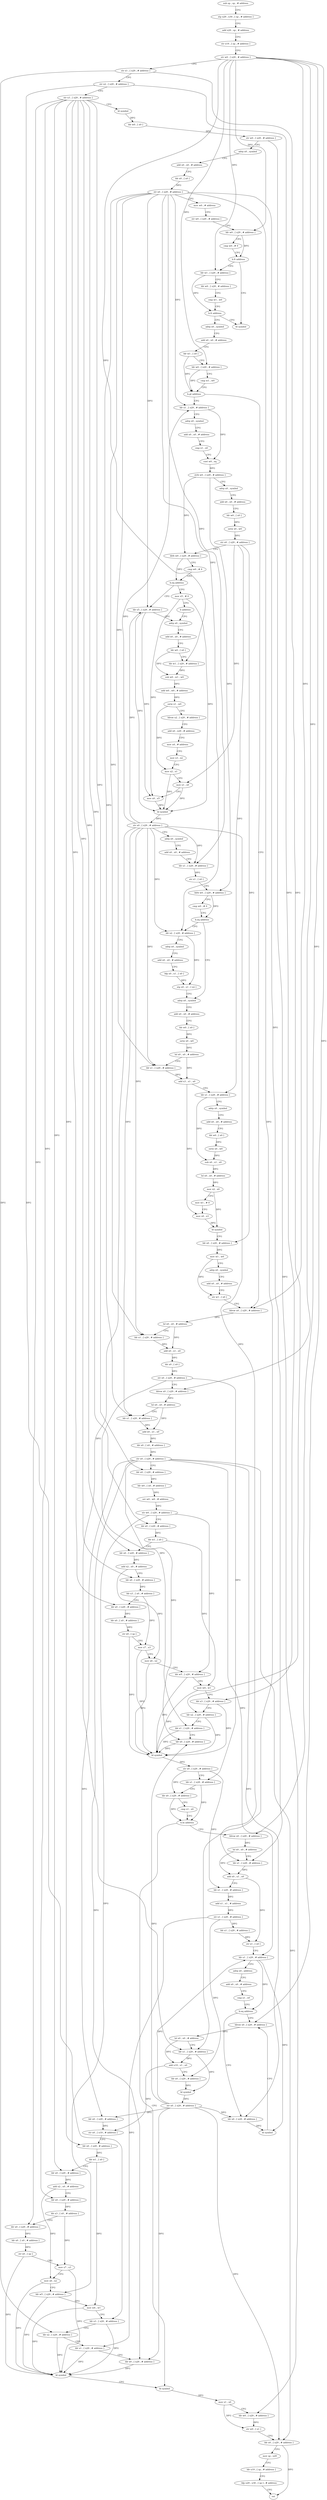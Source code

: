 digraph "func" {
"289704" [label = "sub sp , sp , # address" ]
"289708" [label = "stp x29 , x30 , [ sp , # address ]" ]
"289712" [label = "add x29 , sp , # address" ]
"289716" [label = "str x19 , [ sp , # address ]" ]
"289720" [label = "str w0 , [ x29 , # address ]" ]
"289724" [label = "str x1 , [ x29 , # address ]" ]
"289728" [label = "str x2 , [ x29 , # address ]" ]
"289732" [label = "str x3 , [ x29 , # address ]" ]
"289736" [label = "bl symbol" ]
"289740" [label = "ldr w0 , [ x0 ]" ]
"289744" [label = "str w0 , [ x29 , # address ]" ]
"289748" [label = "adrp x0 , symbol" ]
"289752" [label = "add x0 , x0 , # address" ]
"289756" [label = "ldr x0 , [ x0 ]" ]
"289760" [label = "str x0 , [ x29 , # address ]" ]
"289764" [label = "mov w0 , # address" ]
"289768" [label = "str w0 , [ x29 , # address ]" ]
"289772" [label = "ldr w0 , [ x29 , # address ]" ]
"289776" [label = "cmp w0 , # 0" ]
"289780" [label = "b.lt address" ]
"289800" [label = "bl symbol" ]
"289784" [label = "ldr w1 , [ x29 , # address ]" ]
"289788" [label = "ldr w0 , [ x29 , # address ]" ]
"289792" [label = "cmp w1 , w0" ]
"289796" [label = "b.lt address" ]
"289804" [label = "adrp x0 , symbol" ]
"289808" [label = "add x0 , x0 , # address" ]
"289812" [label = "ldr w1 , [ x0 ]" ]
"289816" [label = "ldr w0 , [ x29 , # address ]" ]
"289820" [label = "cmp w1 , w0" ]
"289824" [label = "b.gt address" ]
"290100" [label = "ldrsw x0 , [ x29 , # address ]" ]
"289828" [label = "ldr x1 , [ x29 , # address ]" ]
"290104" [label = "lsl x0 , x0 , # address" ]
"290108" [label = "ldr x1 , [ x29 , # address ]" ]
"290112" [label = "add x0 , x1 , x0" ]
"290116" [label = "ldr x0 , [ x0 ]" ]
"290120" [label = "str x0 , [ x29 , # address ]" ]
"290124" [label = "ldrsw x0 , [ x29 , # address ]" ]
"290128" [label = "lsl x0 , x0 , # address" ]
"290132" [label = "ldr x1 , [ x29 , # address ]" ]
"290136" [label = "add x0 , x1 , x0" ]
"290140" [label = "ldr x0 , [ x0 , # address ]" ]
"290144" [label = "str x0 , [ x29 , # address ]" ]
"290148" [label = "ldr x0 , [ x29 , # address ]" ]
"290152" [label = "ldr w0 , [ x0 , # address ]" ]
"290156" [label = "orr w0 , w0 , # address" ]
"290160" [label = "str w0 , [ x29 , # address ]" ]
"290164" [label = "ldr x0 , [ x29 , # address ]" ]
"290168" [label = "ldr w1 , [ x0 ]" ]
"290172" [label = "ldr x0 , [ x29 , # address ]" ]
"290176" [label = "add x2 , x0 , # address" ]
"290180" [label = "ldr x0 , [ x29 , # address ]" ]
"290184" [label = "ldr x3 , [ x0 , # address ]" ]
"290188" [label = "ldr x0 , [ x29 , # address ]" ]
"290192" [label = "ldr x0 , [ x0 , # address ]" ]
"290196" [label = "str x0 , [ sp ]" ]
"290200" [label = "mov x7 , x3" ]
"290204" [label = "mov x6 , x2" ]
"290208" [label = "ldr w5 , [ x29 , # address ]" ]
"290212" [label = "mov w4 , w1" ]
"290216" [label = "ldr x3 , [ x29 , # address ]" ]
"290220" [label = "ldr x2 , [ x29 , # address ]" ]
"290224" [label = "ldr x1 , [ x29 , # address ]" ]
"290228" [label = "ldr x0 , [ x29 , # address ]" ]
"290232" [label = "bl symbol" ]
"290236" [label = "str x0 , [ x29 , # address ]" ]
"290240" [label = "ldr x1 , [ x29 , # address ]" ]
"290244" [label = "ldr x0 , [ x29 , # address ]" ]
"290248" [label = "cmp x1 , x0" ]
"290252" [label = "b.hi address" ]
"290428" [label = "bl symbol" ]
"290256" [label = "ldrsw x0 , [ x29 , # address ]" ]
"289832" [label = "adrp x0 , symbol" ]
"289836" [label = "add x0 , x0 , # address" ]
"289840" [label = "cmp x1 , x0" ]
"289844" [label = "cset w0 , eq" ]
"289848" [label = "strb w0 , [ x29 , # address ]" ]
"289852" [label = "adrp x0 , symbol" ]
"289856" [label = "add x0 , x0 , # address" ]
"289860" [label = "ldr w0 , [ x0 ]" ]
"289864" [label = "sxtw x0 , w0" ]
"289868" [label = "str x0 , [ x29 , # address ]" ]
"289872" [label = "ldrb w0 , [ x29 , # address ]" ]
"289876" [label = "cmp w0 , # 0" ]
"289880" [label = "b.eq address" ]
"289892" [label = "ldr x5 , [ x29 , # address ]" ]
"289884" [label = "mov x5 , # 0" ]
"290432" [label = "mov x1 , x0" ]
"290436" [label = "ldr w0 , [ x29 , # address ]" ]
"290440" [label = "str w0 , [ x1 ]" ]
"290444" [label = "ldr x0 , [ x29 , # address ]" ]
"290448" [label = "mov sp , x29" ]
"290452" [label = "ldr x19 , [ sp , # address ]" ]
"290456" [label = "ldp x29 , x30 , [ sp ] , # address" ]
"290460" [label = "ret" ]
"290260" [label = "lsl x0 , x0 , # address" ]
"290264" [label = "ldr x1 , [ x29 , # address ]" ]
"290268" [label = "add x0 , x1 , x0" ]
"290272" [label = "ldr x1 , [ x29 , # address ]" ]
"290276" [label = "add x1 , x1 , # address" ]
"290280" [label = "str x1 , [ x29 , # address ]" ]
"290284" [label = "ldr x1 , [ x29 , # address ]" ]
"290288" [label = "str x1 , [ x0 ]" ]
"290292" [label = "ldr x1 , [ x29 , # address ]" ]
"290296" [label = "adrp x0 , address" ]
"290300" [label = "add x0 , x0 , # address" ]
"290304" [label = "cmp x1 , x0" ]
"290308" [label = "b.eq address" ]
"290320" [label = "ldrsw x0 , [ x29 , # address ]" ]
"290312" [label = "ldr x0 , [ x29 , # address ]" ]
"289896" [label = "adrp x0 , symbol" ]
"289888" [label = "b address" ]
"290324" [label = "lsl x0 , x0 , # address" ]
"290328" [label = "ldr x1 , [ x29 , # address ]" ]
"290332" [label = "add x19 , x1 , x0" ]
"290336" [label = "ldr x0 , [ x29 , # address ]" ]
"290340" [label = "bl symbol" ]
"290344" [label = "str x0 , [ x29 , # address ]" ]
"290348" [label = "ldr x0 , [ x29 , # address ]" ]
"290352" [label = "str x0 , [ x19 , # address ]" ]
"290356" [label = "ldr x0 , [ x29 , # address ]" ]
"290360" [label = "ldr w1 , [ x0 ]" ]
"290364" [label = "ldr x0 , [ x29 , # address ]" ]
"290368" [label = "add x2 , x0 , # address" ]
"290372" [label = "ldr x0 , [ x29 , # address ]" ]
"290376" [label = "ldr x3 , [ x0 , # address ]" ]
"290380" [label = "ldr x0 , [ x29 , # address ]" ]
"290384" [label = "ldr x0 , [ x0 , # address ]" ]
"290388" [label = "str x0 , [ sp ]" ]
"290392" [label = "mov x7 , x3" ]
"290396" [label = "mov x6 , x2" ]
"290400" [label = "ldr w5 , [ x29 , # address ]" ]
"290404" [label = "mov w4 , w1" ]
"290408" [label = "ldr x3 , [ x29 , # address ]" ]
"290412" [label = "ldr x2 , [ x29 , # address ]" ]
"290416" [label = "ldr x1 , [ x29 , # address ]" ]
"290420" [label = "ldr x0 , [ x29 , # address ]" ]
"290424" [label = "bl symbol" ]
"290316" [label = "bl symbol" ]
"290008" [label = "adrp x0 , symbol" ]
"290012" [label = "add x0 , x0 , # address" ]
"290016" [label = "ldr w0 , [ x0 ]" ]
"290020" [label = "sxtw x0 , w0" ]
"290024" [label = "lsl x0 , x0 , # address" ]
"290028" [label = "ldr x1 , [ x29 , # address ]" ]
"290032" [label = "add x3 , x1 , x0" ]
"290036" [label = "ldr x1 , [ x29 , # address ]" ]
"290040" [label = "adrp x0 , symbol" ]
"290044" [label = "add x0 , x0 , # address" ]
"290048" [label = "ldr w0 , [ x0 ]" ]
"290052" [label = "sxtw x0 , w0" ]
"290056" [label = "sub x0 , x1 , x0" ]
"290060" [label = "lsl x0 , x0 , # address" ]
"290064" [label = "mov x2 , x0" ]
"290068" [label = "mov w1 , # 0" ]
"290072" [label = "mov x0 , x3" ]
"290076" [label = "bl symbol" ]
"290080" [label = "ldr x0 , [ x29 , # address ]" ]
"290084" [label = "mov w1 , w0" ]
"290088" [label = "adrp x0 , symbol" ]
"290092" [label = "add x0 , x0 , # address" ]
"290096" [label = "str w1 , [ x0 ]" ]
"289988" [label = "ldr x2 , [ x29 , # address ]" ]
"289992" [label = "adrp x0 , symbol" ]
"289996" [label = "add x0 , x0 , # address" ]
"290000" [label = "ldp x0 , x1 , [ x0 ]" ]
"290004" [label = "stp x0 , x1 , [ x2 ]" ]
"289900" [label = "add x0 , x0 , # address" ]
"289904" [label = "ldr w0 , [ x0 ]" ]
"289908" [label = "ldr w1 , [ x29 , # address ]" ]
"289912" [label = "sub w0 , w1 , w0" ]
"289916" [label = "add w0 , w0 , # address" ]
"289920" [label = "sxtw x1 , w0" ]
"289924" [label = "ldrsw x2 , [ x29 , # address ]" ]
"289928" [label = "add x0 , x29 , # address" ]
"289932" [label = "mov x4 , # address" ]
"289936" [label = "mov x3 , x2" ]
"289940" [label = "mov x2 , x1" ]
"289944" [label = "mov x1 , x0" ]
"289948" [label = "mov x0 , x5" ]
"289952" [label = "bl symbol" ]
"289956" [label = "str x0 , [ x29 , # address ]" ]
"289960" [label = "adrp x0 , symbol" ]
"289964" [label = "add x0 , x0 , # address" ]
"289968" [label = "ldr x1 , [ x29 , # address ]" ]
"289972" [label = "str x1 , [ x0 ]" ]
"289976" [label = "ldrb w0 , [ x29 , # address ]" ]
"289980" [label = "cmp w0 , # 0" ]
"289984" [label = "b.eq address" ]
"289704" -> "289708" [ label = "CFG" ]
"289708" -> "289712" [ label = "CFG" ]
"289712" -> "289716" [ label = "CFG" ]
"289716" -> "289720" [ label = "CFG" ]
"289720" -> "289724" [ label = "CFG" ]
"289720" -> "289772" [ label = "DFG" ]
"289720" -> "289784" [ label = "DFG" ]
"289720" -> "289816" [ label = "DFG" ]
"289720" -> "290100" [ label = "DFG" ]
"289720" -> "290124" [ label = "DFG" ]
"289720" -> "290256" [ label = "DFG" ]
"289720" -> "290320" [ label = "DFG" ]
"289720" -> "289908" [ label = "DFG" ]
"289724" -> "289728" [ label = "CFG" ]
"289724" -> "290220" [ label = "DFG" ]
"289724" -> "290412" [ label = "DFG" ]
"289728" -> "289732" [ label = "CFG" ]
"289728" -> "290216" [ label = "DFG" ]
"289728" -> "290408" [ label = "DFG" ]
"289732" -> "289736" [ label = "CFG" ]
"289732" -> "290148" [ label = "DFG" ]
"289732" -> "290164" [ label = "DFG" ]
"289732" -> "290172" [ label = "DFG" ]
"289732" -> "290180" [ label = "DFG" ]
"289732" -> "290188" [ label = "DFG" ]
"289732" -> "290356" [ label = "DFG" ]
"289732" -> "290364" [ label = "DFG" ]
"289732" -> "290372" [ label = "DFG" ]
"289732" -> "290380" [ label = "DFG" ]
"289736" -> "289740" [ label = "DFG" ]
"289740" -> "289744" [ label = "DFG" ]
"289744" -> "289748" [ label = "CFG" ]
"289744" -> "290436" [ label = "DFG" ]
"289748" -> "289752" [ label = "CFG" ]
"289752" -> "289756" [ label = "CFG" ]
"289756" -> "289760" [ label = "DFG" ]
"289760" -> "289764" [ label = "CFG" ]
"289760" -> "290108" [ label = "DFG" ]
"289760" -> "290132" [ label = "DFG" ]
"289760" -> "289828" [ label = "DFG" ]
"289760" -> "290264" [ label = "DFG" ]
"289760" -> "290328" [ label = "DFG" ]
"289760" -> "289892" [ label = "DFG" ]
"289760" -> "289968" [ label = "DFG" ]
"289760" -> "290028" [ label = "DFG" ]
"289760" -> "289988" [ label = "DFG" ]
"289764" -> "289768" [ label = "CFG" ]
"289768" -> "289772" [ label = "CFG" ]
"289772" -> "289776" [ label = "CFG" ]
"289772" -> "289780" [ label = "DFG" ]
"289776" -> "289780" [ label = "CFG" ]
"289780" -> "289800" [ label = "CFG" ]
"289780" -> "289784" [ label = "CFG" ]
"289784" -> "289788" [ label = "CFG" ]
"289784" -> "289796" [ label = "DFG" ]
"289788" -> "289792" [ label = "CFG" ]
"289792" -> "289796" [ label = "CFG" ]
"289796" -> "289804" [ label = "CFG" ]
"289796" -> "289800" [ label = "CFG" ]
"289804" -> "289808" [ label = "CFG" ]
"289808" -> "289812" [ label = "CFG" ]
"289812" -> "289816" [ label = "CFG" ]
"289812" -> "289824" [ label = "DFG" ]
"289816" -> "289820" [ label = "CFG" ]
"289816" -> "289824" [ label = "DFG" ]
"289820" -> "289824" [ label = "CFG" ]
"289824" -> "290100" [ label = "CFG" ]
"289824" -> "289828" [ label = "CFG" ]
"290100" -> "290104" [ label = "DFG" ]
"289828" -> "289832" [ label = "CFG" ]
"289828" -> "289844" [ label = "DFG" ]
"290104" -> "290108" [ label = "CFG" ]
"290104" -> "290112" [ label = "DFG" ]
"290108" -> "290112" [ label = "DFG" ]
"290112" -> "290116" [ label = "DFG" ]
"290116" -> "290120" [ label = "DFG" ]
"290120" -> "290124" [ label = "CFG" ]
"290120" -> "290224" [ label = "DFG" ]
"290120" -> "290240" [ label = "DFG" ]
"290124" -> "290128" [ label = "DFG" ]
"290128" -> "290132" [ label = "CFG" ]
"290128" -> "290136" [ label = "DFG" ]
"290132" -> "290136" [ label = "DFG" ]
"290136" -> "290140" [ label = "DFG" ]
"290140" -> "290144" [ label = "DFG" ]
"290144" -> "290148" [ label = "CFG" ]
"290144" -> "290228" [ label = "DFG" ]
"290144" -> "290444" [ label = "DFG" ]
"290144" -> "290292" [ label = "DFG" ]
"290144" -> "290348" [ label = "DFG" ]
"290144" -> "290420" [ label = "DFG" ]
"290144" -> "290312" [ label = "DFG" ]
"290148" -> "290152" [ label = "DFG" ]
"290152" -> "290156" [ label = "DFG" ]
"290156" -> "290160" [ label = "DFG" ]
"290160" -> "290164" [ label = "CFG" ]
"290160" -> "290208" [ label = "DFG" ]
"290160" -> "290400" [ label = "DFG" ]
"290164" -> "290168" [ label = "DFG" ]
"290168" -> "290172" [ label = "CFG" ]
"290168" -> "290212" [ label = "DFG" ]
"290172" -> "290176" [ label = "DFG" ]
"290176" -> "290180" [ label = "CFG" ]
"290176" -> "290204" [ label = "DFG" ]
"290180" -> "290184" [ label = "DFG" ]
"290184" -> "290188" [ label = "CFG" ]
"290184" -> "290200" [ label = "DFG" ]
"290188" -> "290192" [ label = "DFG" ]
"290192" -> "290196" [ label = "DFG" ]
"290196" -> "290200" [ label = "CFG" ]
"290196" -> "290232" [ label = "DFG" ]
"290200" -> "290204" [ label = "CFG" ]
"290200" -> "290232" [ label = "DFG" ]
"290204" -> "290208" [ label = "CFG" ]
"290204" -> "290232" [ label = "DFG" ]
"290208" -> "290212" [ label = "CFG" ]
"290208" -> "290232" [ label = "DFG" ]
"290212" -> "290216" [ label = "CFG" ]
"290212" -> "290232" [ label = "DFG" ]
"290216" -> "290220" [ label = "CFG" ]
"290216" -> "290232" [ label = "DFG" ]
"290220" -> "290224" [ label = "CFG" ]
"290220" -> "290232" [ label = "DFG" ]
"290224" -> "290228" [ label = "CFG" ]
"290224" -> "290232" [ label = "DFG" ]
"290228" -> "290232" [ label = "DFG" ]
"290232" -> "290236" [ label = "DFG" ]
"290236" -> "290240" [ label = "CFG" ]
"290236" -> "290244" [ label = "DFG" ]
"290236" -> "290272" [ label = "DFG" ]
"290240" -> "290244" [ label = "CFG" ]
"290240" -> "290252" [ label = "DFG" ]
"290244" -> "290248" [ label = "CFG" ]
"290244" -> "290252" [ label = "DFG" ]
"290248" -> "290252" [ label = "CFG" ]
"290252" -> "290428" [ label = "CFG" ]
"290252" -> "290256" [ label = "CFG" ]
"290428" -> "290432" [ label = "DFG" ]
"290256" -> "290260" [ label = "DFG" ]
"289832" -> "289836" [ label = "CFG" ]
"289836" -> "289840" [ label = "CFG" ]
"289840" -> "289844" [ label = "CFG" ]
"289844" -> "289848" [ label = "DFG" ]
"289848" -> "289852" [ label = "CFG" ]
"289848" -> "289872" [ label = "DFG" ]
"289848" -> "289976" [ label = "DFG" ]
"289852" -> "289856" [ label = "CFG" ]
"289856" -> "289860" [ label = "CFG" ]
"289860" -> "289864" [ label = "DFG" ]
"289864" -> "289868" [ label = "DFG" ]
"289868" -> "289872" [ label = "CFG" ]
"289868" -> "290036" [ label = "DFG" ]
"289868" -> "290080" [ label = "DFG" ]
"289868" -> "289944" [ label = "DFG" ]
"289872" -> "289876" [ label = "CFG" ]
"289872" -> "289880" [ label = "DFG" ]
"289876" -> "289880" [ label = "CFG" ]
"289880" -> "289892" [ label = "CFG" ]
"289880" -> "289884" [ label = "CFG" ]
"289892" -> "289896" [ label = "CFG" ]
"289892" -> "289948" [ label = "DFG" ]
"289892" -> "289952" [ label = "DFG" ]
"289884" -> "289888" [ label = "CFG" ]
"289884" -> "289948" [ label = "DFG" ]
"289884" -> "289952" [ label = "DFG" ]
"290432" -> "290436" [ label = "CFG" ]
"290432" -> "290440" [ label = "DFG" ]
"290436" -> "290440" [ label = "DFG" ]
"290440" -> "290444" [ label = "CFG" ]
"290444" -> "290448" [ label = "CFG" ]
"290444" -> "290460" [ label = "DFG" ]
"290448" -> "290452" [ label = "CFG" ]
"290452" -> "290456" [ label = "CFG" ]
"290456" -> "290460" [ label = "CFG" ]
"290260" -> "290264" [ label = "CFG" ]
"290260" -> "290268" [ label = "DFG" ]
"290264" -> "290268" [ label = "DFG" ]
"290268" -> "290272" [ label = "CFG" ]
"290268" -> "290288" [ label = "DFG" ]
"290272" -> "290276" [ label = "DFG" ]
"290276" -> "290280" [ label = "DFG" ]
"290280" -> "290284" [ label = "DFG" ]
"290280" -> "290336" [ label = "DFG" ]
"290280" -> "290416" [ label = "DFG" ]
"290284" -> "290288" [ label = "DFG" ]
"290288" -> "290292" [ label = "CFG" ]
"290292" -> "290296" [ label = "CFG" ]
"290292" -> "290308" [ label = "DFG" ]
"290292" -> "290316" [ label = "DFG" ]
"290296" -> "290300" [ label = "CFG" ]
"290300" -> "290304" [ label = "CFG" ]
"290304" -> "290308" [ label = "CFG" ]
"290308" -> "290320" [ label = "CFG" ]
"290308" -> "290312" [ label = "CFG" ]
"290320" -> "290324" [ label = "DFG" ]
"290312" -> "290316" [ label = "DFG" ]
"289896" -> "289900" [ label = "CFG" ]
"289888" -> "289896" [ label = "CFG" ]
"290324" -> "290328" [ label = "CFG" ]
"290324" -> "290332" [ label = "DFG" ]
"290328" -> "290332" [ label = "DFG" ]
"290328" -> "290340" [ label = "DFG" ]
"290332" -> "290336" [ label = "CFG" ]
"290332" -> "290352" [ label = "DFG" ]
"290336" -> "290340" [ label = "DFG" ]
"290340" -> "290344" [ label = "DFG" ]
"290344" -> "290348" [ label = "DFG" ]
"290344" -> "290228" [ label = "DFG" ]
"290344" -> "290444" [ label = "DFG" ]
"290344" -> "290292" [ label = "DFG" ]
"290344" -> "290420" [ label = "DFG" ]
"290344" -> "290312" [ label = "DFG" ]
"290348" -> "290352" [ label = "DFG" ]
"290352" -> "290356" [ label = "CFG" ]
"290356" -> "290360" [ label = "DFG" ]
"290360" -> "290364" [ label = "CFG" ]
"290360" -> "290404" [ label = "DFG" ]
"290364" -> "290368" [ label = "DFG" ]
"290368" -> "290372" [ label = "CFG" ]
"290368" -> "290396" [ label = "DFG" ]
"290372" -> "290376" [ label = "DFG" ]
"290376" -> "290380" [ label = "CFG" ]
"290376" -> "290392" [ label = "DFG" ]
"290380" -> "290384" [ label = "DFG" ]
"290384" -> "290388" [ label = "DFG" ]
"290388" -> "290392" [ label = "CFG" ]
"290388" -> "290424" [ label = "DFG" ]
"290392" -> "290396" [ label = "CFG" ]
"290392" -> "290424" [ label = "DFG" ]
"290396" -> "290400" [ label = "CFG" ]
"290396" -> "290424" [ label = "DFG" ]
"290400" -> "290404" [ label = "CFG" ]
"290400" -> "290424" [ label = "DFG" ]
"290404" -> "290408" [ label = "CFG" ]
"290404" -> "290424" [ label = "DFG" ]
"290408" -> "290412" [ label = "CFG" ]
"290408" -> "290424" [ label = "DFG" ]
"290412" -> "290416" [ label = "CFG" ]
"290412" -> "290424" [ label = "DFG" ]
"290416" -> "290420" [ label = "CFG" ]
"290416" -> "290424" [ label = "DFG" ]
"290420" -> "290424" [ label = "DFG" ]
"290424" -> "290428" [ label = "CFG" ]
"290316" -> "290320" [ label = "CFG" ]
"290008" -> "290012" [ label = "CFG" ]
"290012" -> "290016" [ label = "CFG" ]
"290016" -> "290020" [ label = "DFG" ]
"290020" -> "290024" [ label = "DFG" ]
"290024" -> "290028" [ label = "CFG" ]
"290024" -> "290032" [ label = "DFG" ]
"290028" -> "290032" [ label = "DFG" ]
"290032" -> "290036" [ label = "CFG" ]
"290032" -> "290072" [ label = "DFG" ]
"290036" -> "290040" [ label = "CFG" ]
"290036" -> "290056" [ label = "DFG" ]
"290040" -> "290044" [ label = "CFG" ]
"290044" -> "290048" [ label = "CFG" ]
"290048" -> "290052" [ label = "DFG" ]
"290052" -> "290056" [ label = "DFG" ]
"290056" -> "290060" [ label = "DFG" ]
"290060" -> "290064" [ label = "DFG" ]
"290064" -> "290068" [ label = "CFG" ]
"290064" -> "290076" [ label = "DFG" ]
"290068" -> "290072" [ label = "CFG" ]
"290072" -> "290076" [ label = "DFG" ]
"290076" -> "290080" [ label = "CFG" ]
"290080" -> "290084" [ label = "DFG" ]
"290084" -> "290088" [ label = "CFG" ]
"290084" -> "290096" [ label = "DFG" ]
"290088" -> "290092" [ label = "CFG" ]
"290092" -> "290096" [ label = "CFG" ]
"290096" -> "290100" [ label = "CFG" ]
"289988" -> "289992" [ label = "CFG" ]
"289988" -> "290004" [ label = "DFG" ]
"289992" -> "289996" [ label = "CFG" ]
"289996" -> "290000" [ label = "CFG" ]
"290000" -> "290004" [ label = "DFG" ]
"290004" -> "290008" [ label = "CFG" ]
"289900" -> "289904" [ label = "CFG" ]
"289904" -> "289908" [ label = "CFG" ]
"289904" -> "289912" [ label = "DFG" ]
"289908" -> "289912" [ label = "DFG" ]
"289912" -> "289916" [ label = "DFG" ]
"289916" -> "289920" [ label = "DFG" ]
"289920" -> "289924" [ label = "CFG" ]
"289920" -> "289940" [ label = "DFG" ]
"289924" -> "289928" [ label = "CFG" ]
"289928" -> "289932" [ label = "CFG" ]
"289932" -> "289936" [ label = "CFG" ]
"289936" -> "289940" [ label = "CFG" ]
"289940" -> "289944" [ label = "CFG" ]
"289940" -> "289952" [ label = "DFG" ]
"289944" -> "289948" [ label = "CFG" ]
"289944" -> "289952" [ label = "DFG" ]
"289948" -> "289952" [ label = "DFG" ]
"289952" -> "289956" [ label = "DFG" ]
"289956" -> "289960" [ label = "CFG" ]
"289956" -> "290108" [ label = "DFG" ]
"289956" -> "290132" [ label = "DFG" ]
"289956" -> "289828" [ label = "DFG" ]
"289956" -> "290264" [ label = "DFG" ]
"289956" -> "290328" [ label = "DFG" ]
"289956" -> "289892" [ label = "DFG" ]
"289956" -> "289968" [ label = "DFG" ]
"289956" -> "290028" [ label = "DFG" ]
"289956" -> "289988" [ label = "DFG" ]
"289960" -> "289964" [ label = "CFG" ]
"289964" -> "289968" [ label = "CFG" ]
"289968" -> "289972" [ label = "DFG" ]
"289972" -> "289976" [ label = "CFG" ]
"289976" -> "289980" [ label = "CFG" ]
"289976" -> "289984" [ label = "DFG" ]
"289980" -> "289984" [ label = "CFG" ]
"289984" -> "290008" [ label = "CFG" ]
"289984" -> "289988" [ label = "CFG" ]
}
